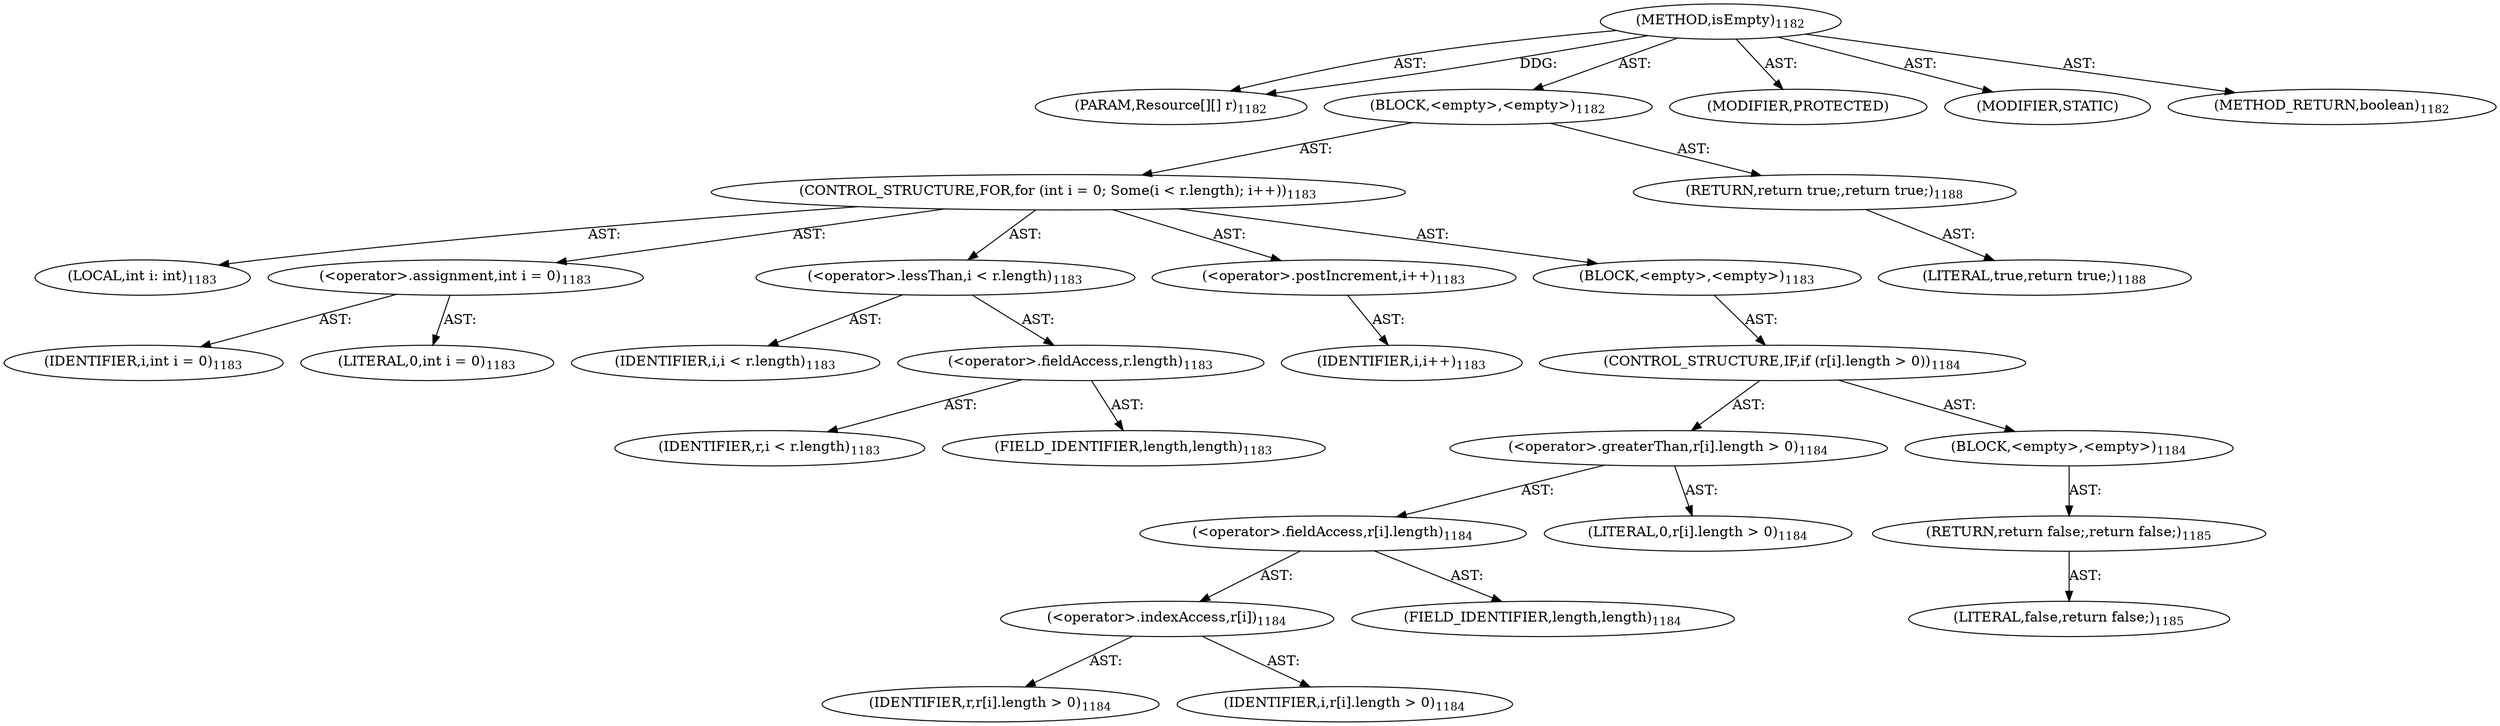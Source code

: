 digraph "isEmpty" {  
"111669149732" [label = <(METHOD,isEmpty)<SUB>1182</SUB>> ]
"115964117072" [label = <(PARAM,Resource[][] r)<SUB>1182</SUB>> ]
"25769803958" [label = <(BLOCK,&lt;empty&gt;,&lt;empty&gt;)<SUB>1182</SUB>> ]
"47244640387" [label = <(CONTROL_STRUCTURE,FOR,for (int i = 0; Some(i &lt; r.length); i++))<SUB>1183</SUB>> ]
"94489280619" [label = <(LOCAL,int i: int)<SUB>1183</SUB>> ]
"30064772042" [label = <(&lt;operator&gt;.assignment,int i = 0)<SUB>1183</SUB>> ]
"68719477576" [label = <(IDENTIFIER,i,int i = 0)<SUB>1183</SUB>> ]
"90194313422" [label = <(LITERAL,0,int i = 0)<SUB>1183</SUB>> ]
"30064772043" [label = <(&lt;operator&gt;.lessThan,i &lt; r.length)<SUB>1183</SUB>> ]
"68719477577" [label = <(IDENTIFIER,i,i &lt; r.length)<SUB>1183</SUB>> ]
"30064772044" [label = <(&lt;operator&gt;.fieldAccess,r.length)<SUB>1183</SUB>> ]
"68719477578" [label = <(IDENTIFIER,r,i &lt; r.length)<SUB>1183</SUB>> ]
"55834575029" [label = <(FIELD_IDENTIFIER,length,length)<SUB>1183</SUB>> ]
"30064772045" [label = <(&lt;operator&gt;.postIncrement,i++)<SUB>1183</SUB>> ]
"68719477579" [label = <(IDENTIFIER,i,i++)<SUB>1183</SUB>> ]
"25769803959" [label = <(BLOCK,&lt;empty&gt;,&lt;empty&gt;)<SUB>1183</SUB>> ]
"47244640388" [label = <(CONTROL_STRUCTURE,IF,if (r[i].length &gt; 0))<SUB>1184</SUB>> ]
"30064772046" [label = <(&lt;operator&gt;.greaterThan,r[i].length &gt; 0)<SUB>1184</SUB>> ]
"30064772047" [label = <(&lt;operator&gt;.fieldAccess,r[i].length)<SUB>1184</SUB>> ]
"30064772048" [label = <(&lt;operator&gt;.indexAccess,r[i])<SUB>1184</SUB>> ]
"68719477580" [label = <(IDENTIFIER,r,r[i].length &gt; 0)<SUB>1184</SUB>> ]
"68719477581" [label = <(IDENTIFIER,i,r[i].length &gt; 0)<SUB>1184</SUB>> ]
"55834575030" [label = <(FIELD_IDENTIFIER,length,length)<SUB>1184</SUB>> ]
"90194313423" [label = <(LITERAL,0,r[i].length &gt; 0)<SUB>1184</SUB>> ]
"25769803960" [label = <(BLOCK,&lt;empty&gt;,&lt;empty&gt;)<SUB>1184</SUB>> ]
"146028888082" [label = <(RETURN,return false;,return false;)<SUB>1185</SUB>> ]
"90194313424" [label = <(LITERAL,false,return false;)<SUB>1185</SUB>> ]
"146028888083" [label = <(RETURN,return true;,return true;)<SUB>1188</SUB>> ]
"90194313425" [label = <(LITERAL,true,return true;)<SUB>1188</SUB>> ]
"133143986274" [label = <(MODIFIER,PROTECTED)> ]
"133143986275" [label = <(MODIFIER,STATIC)> ]
"128849018916" [label = <(METHOD_RETURN,boolean)<SUB>1182</SUB>> ]
  "111669149732" -> "115964117072"  [ label = "AST: "] 
  "111669149732" -> "25769803958"  [ label = "AST: "] 
  "111669149732" -> "133143986274"  [ label = "AST: "] 
  "111669149732" -> "133143986275"  [ label = "AST: "] 
  "111669149732" -> "128849018916"  [ label = "AST: "] 
  "25769803958" -> "47244640387"  [ label = "AST: "] 
  "25769803958" -> "146028888083"  [ label = "AST: "] 
  "47244640387" -> "94489280619"  [ label = "AST: "] 
  "47244640387" -> "30064772042"  [ label = "AST: "] 
  "47244640387" -> "30064772043"  [ label = "AST: "] 
  "47244640387" -> "30064772045"  [ label = "AST: "] 
  "47244640387" -> "25769803959"  [ label = "AST: "] 
  "30064772042" -> "68719477576"  [ label = "AST: "] 
  "30064772042" -> "90194313422"  [ label = "AST: "] 
  "30064772043" -> "68719477577"  [ label = "AST: "] 
  "30064772043" -> "30064772044"  [ label = "AST: "] 
  "30064772044" -> "68719477578"  [ label = "AST: "] 
  "30064772044" -> "55834575029"  [ label = "AST: "] 
  "30064772045" -> "68719477579"  [ label = "AST: "] 
  "25769803959" -> "47244640388"  [ label = "AST: "] 
  "47244640388" -> "30064772046"  [ label = "AST: "] 
  "47244640388" -> "25769803960"  [ label = "AST: "] 
  "30064772046" -> "30064772047"  [ label = "AST: "] 
  "30064772046" -> "90194313423"  [ label = "AST: "] 
  "30064772047" -> "30064772048"  [ label = "AST: "] 
  "30064772047" -> "55834575030"  [ label = "AST: "] 
  "30064772048" -> "68719477580"  [ label = "AST: "] 
  "30064772048" -> "68719477581"  [ label = "AST: "] 
  "25769803960" -> "146028888082"  [ label = "AST: "] 
  "146028888082" -> "90194313424"  [ label = "AST: "] 
  "146028888083" -> "90194313425"  [ label = "AST: "] 
  "111669149732" -> "115964117072"  [ label = "DDG: "] 
}

